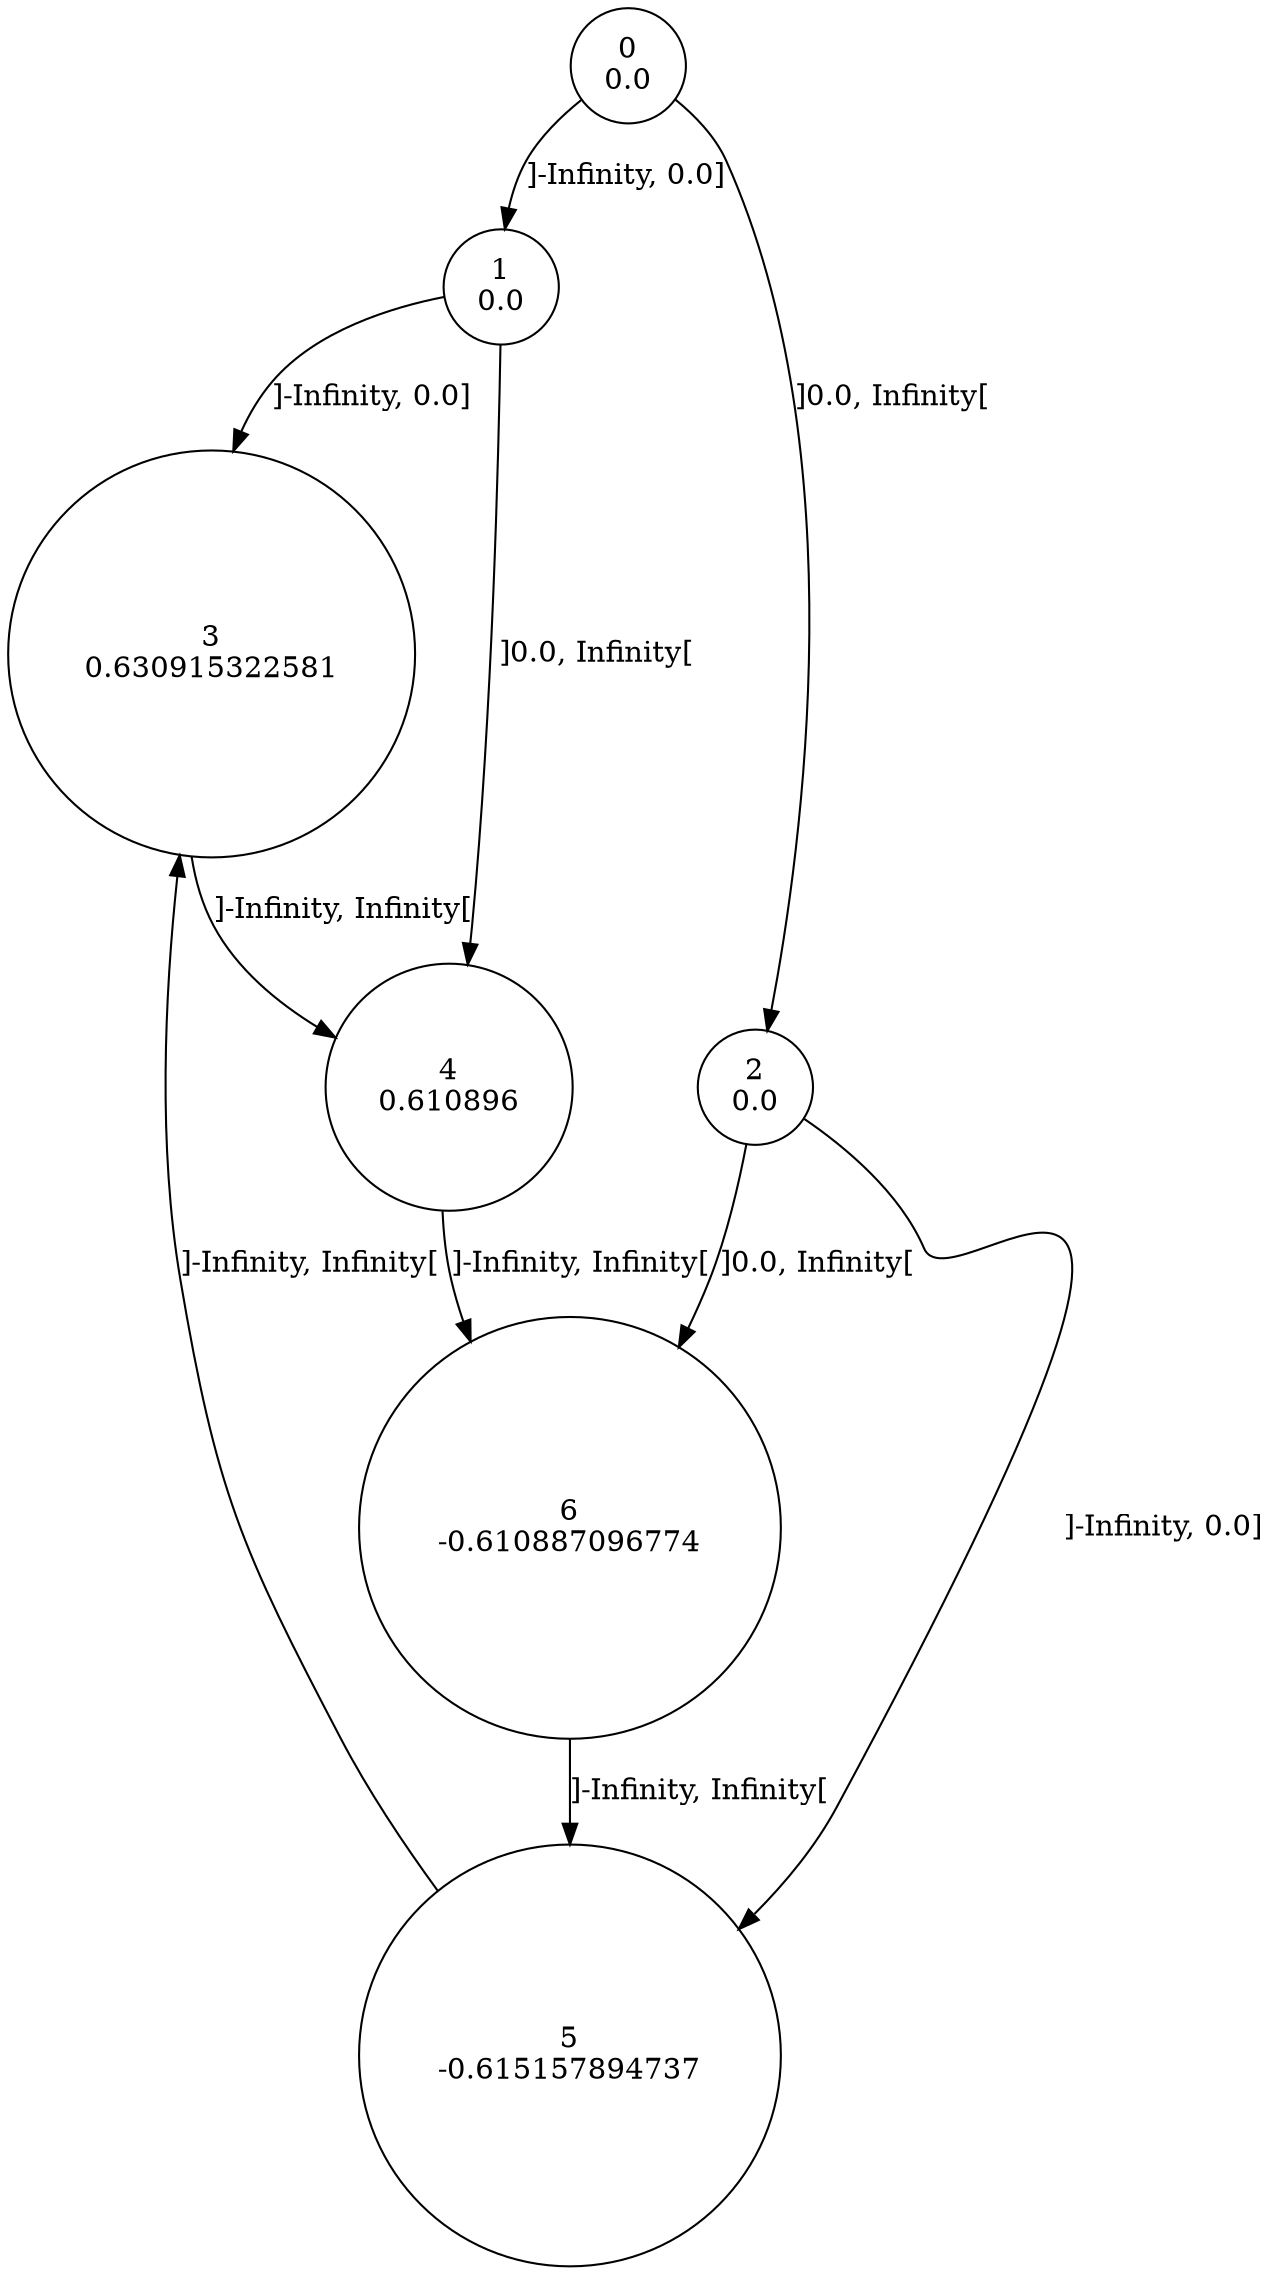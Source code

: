 digraph a {
0 [shape=circle, label="0\n0.0"];
	0 -> 1 [label="]-Infinity, 0.0]"];
	0 -> 2 [label="]0.0, Infinity["];
1 [shape=circle, label="1\n0.0"];
	1 -> 3 [label="]-Infinity, 0.0]"];
	1 -> 4 [label="]0.0, Infinity["];
2 [shape=circle, label="2\n0.0"];
	2 -> 5 [label="]-Infinity, 0.0]"];
	2 -> 6 [label="]0.0, Infinity["];
3 [shape=circle, label="3\n0.630915322581"];
	3 -> 4 [label="]-Infinity, Infinity["];
4 [shape=circle, label="4\n0.610896"];
	4 -> 6 [label="]-Infinity, Infinity["];
5 [shape=circle, label="5\n-0.615157894737"];
	5 -> 3 [label="]-Infinity, Infinity["];
6 [shape=circle, label="6\n-0.610887096774"];
	6 -> 5 [label="]-Infinity, Infinity["];
}
